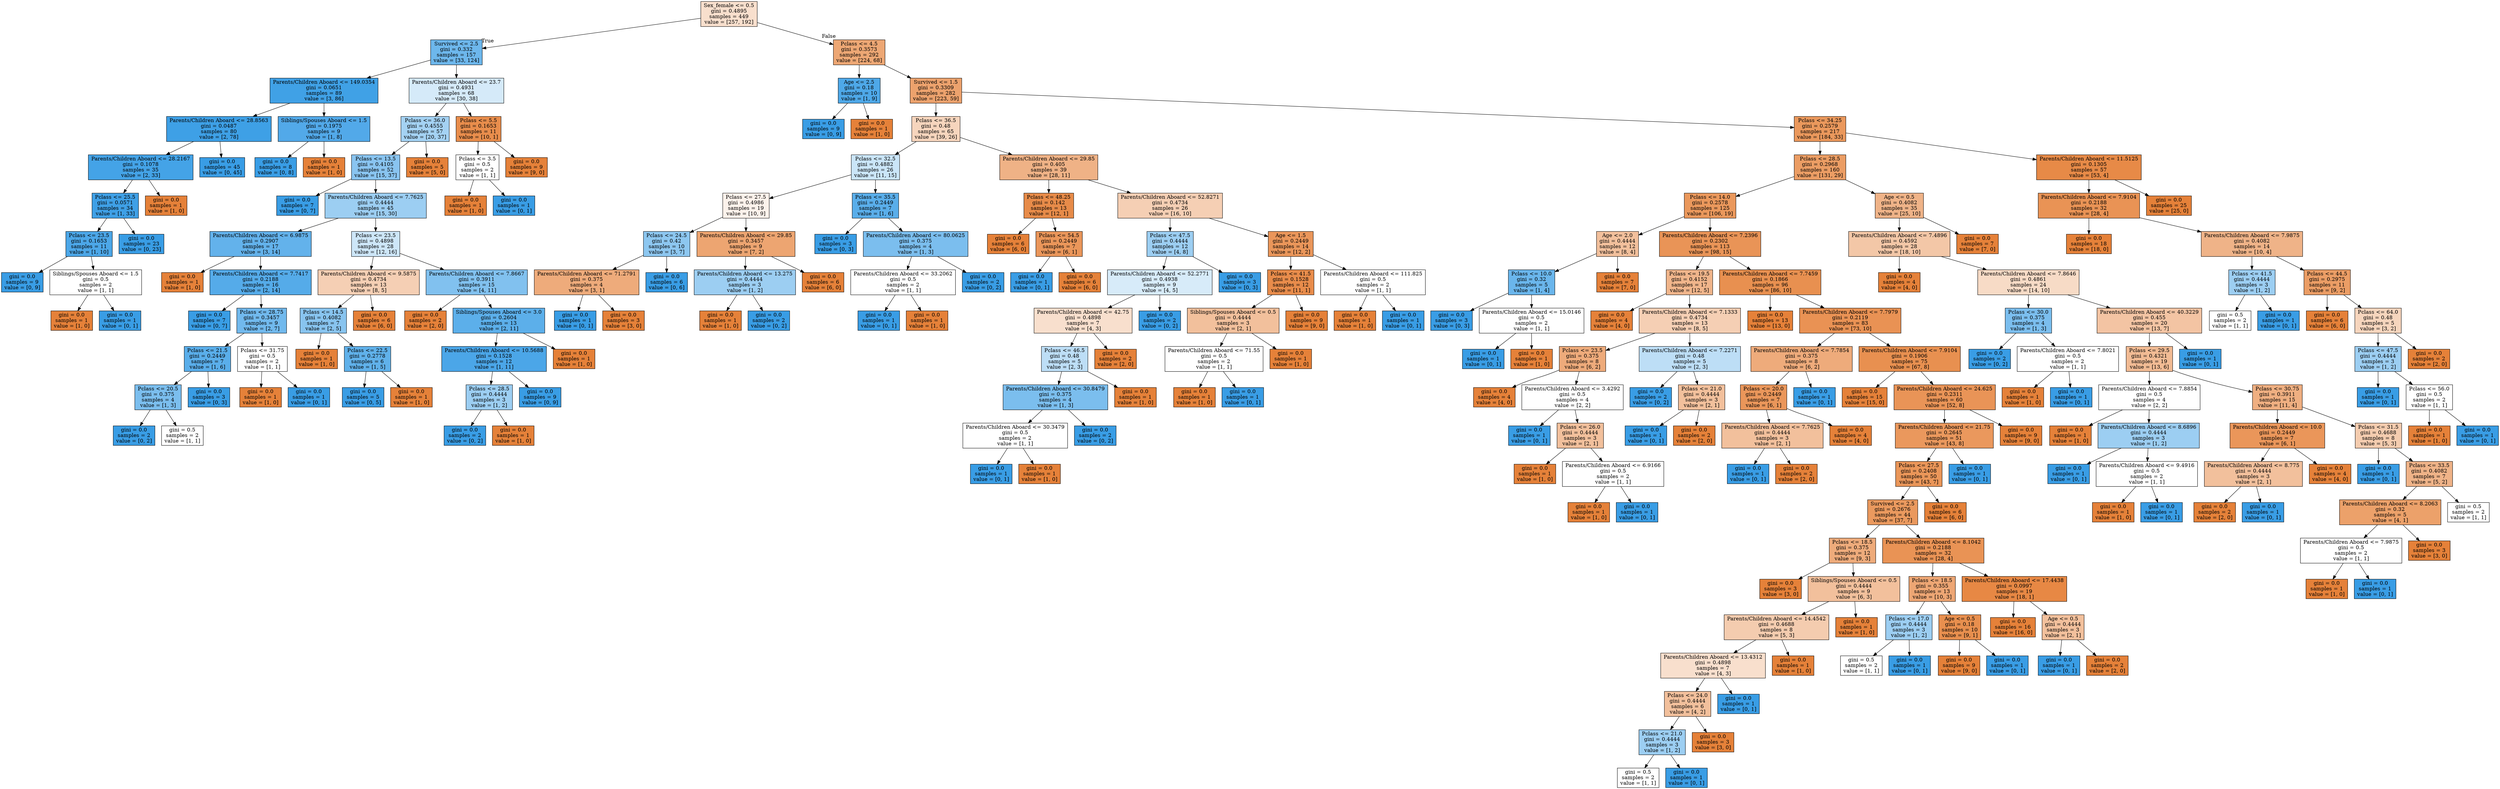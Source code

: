 digraph Tree {
node [shape=box, style="filled", color="black"] ;
0 [label="Sex_female <= 0.5\ngini = 0.4895\nsamples = 449\nvalue = [257, 192]", fillcolor="#e5813940"] ;
1 [label="Survived <= 2.5\ngini = 0.332\nsamples = 157\nvalue = [33, 124]", fillcolor="#399de5bb"] ;
0 -> 1 [labeldistance=2.5, labelangle=45, headlabel="True"] ;
2 [label="Parents/Children Aboard <= 149.0354\ngini = 0.0651\nsamples = 89\nvalue = [3, 86]", fillcolor="#399de5f6"] ;
1 -> 2 ;
3 [label="Parents/Children Aboard <= 28.8563\ngini = 0.0487\nsamples = 80\nvalue = [2, 78]", fillcolor="#399de5f8"] ;
2 -> 3 ;
4 [label="Parents/Children Aboard <= 28.2167\ngini = 0.1078\nsamples = 35\nvalue = [2, 33]", fillcolor="#399de5f0"] ;
3 -> 4 ;
5 [label="Pclass <= 25.5\ngini = 0.0571\nsamples = 34\nvalue = [1, 33]", fillcolor="#399de5f7"] ;
4 -> 5 ;
6 [label="Pclass <= 23.5\ngini = 0.1653\nsamples = 11\nvalue = [1, 10]", fillcolor="#399de5e6"] ;
5 -> 6 ;
7 [label="gini = 0.0\nsamples = 9\nvalue = [0, 9]", fillcolor="#399de5ff"] ;
6 -> 7 ;
8 [label="Siblings/Spouses Aboard <= 1.5\ngini = 0.5\nsamples = 2\nvalue = [1, 1]", fillcolor="#e5813900"] ;
6 -> 8 ;
9 [label="gini = 0.0\nsamples = 1\nvalue = [1, 0]", fillcolor="#e58139ff"] ;
8 -> 9 ;
10 [label="gini = 0.0\nsamples = 1\nvalue = [0, 1]", fillcolor="#399de5ff"] ;
8 -> 10 ;
11 [label="gini = 0.0\nsamples = 23\nvalue = [0, 23]", fillcolor="#399de5ff"] ;
5 -> 11 ;
12 [label="gini = 0.0\nsamples = 1\nvalue = [1, 0]", fillcolor="#e58139ff"] ;
4 -> 12 ;
13 [label="gini = 0.0\nsamples = 45\nvalue = [0, 45]", fillcolor="#399de5ff"] ;
3 -> 13 ;
14 [label="Siblings/Spouses Aboard <= 1.5\ngini = 0.1975\nsamples = 9\nvalue = [1, 8]", fillcolor="#399de5df"] ;
2 -> 14 ;
15 [label="gini = 0.0\nsamples = 8\nvalue = [0, 8]", fillcolor="#399de5ff"] ;
14 -> 15 ;
16 [label="gini = 0.0\nsamples = 1\nvalue = [1, 0]", fillcolor="#e58139ff"] ;
14 -> 16 ;
17 [label="Parents/Children Aboard <= 23.7\ngini = 0.4931\nsamples = 68\nvalue = [30, 38]", fillcolor="#399de536"] ;
1 -> 17 ;
18 [label="Pclass <= 36.0\ngini = 0.4555\nsamples = 57\nvalue = [20, 37]", fillcolor="#399de575"] ;
17 -> 18 ;
19 [label="Pclass <= 13.5\ngini = 0.4105\nsamples = 52\nvalue = [15, 37]", fillcolor="#399de598"] ;
18 -> 19 ;
20 [label="gini = 0.0\nsamples = 7\nvalue = [0, 7]", fillcolor="#399de5ff"] ;
19 -> 20 ;
21 [label="Parents/Children Aboard <= 7.7625\ngini = 0.4444\nsamples = 45\nvalue = [15, 30]", fillcolor="#399de57f"] ;
19 -> 21 ;
22 [label="Parents/Children Aboard <= 6.9875\ngini = 0.2907\nsamples = 17\nvalue = [3, 14]", fillcolor="#399de5c8"] ;
21 -> 22 ;
23 [label="gini = 0.0\nsamples = 1\nvalue = [1, 0]", fillcolor="#e58139ff"] ;
22 -> 23 ;
24 [label="Parents/Children Aboard <= 7.7417\ngini = 0.2188\nsamples = 16\nvalue = [2, 14]", fillcolor="#399de5db"] ;
22 -> 24 ;
25 [label="gini = 0.0\nsamples = 7\nvalue = [0, 7]", fillcolor="#399de5ff"] ;
24 -> 25 ;
26 [label="Pclass <= 28.75\ngini = 0.3457\nsamples = 9\nvalue = [2, 7]", fillcolor="#399de5b6"] ;
24 -> 26 ;
27 [label="Pclass <= 21.5\ngini = 0.2449\nsamples = 7\nvalue = [1, 6]", fillcolor="#399de5d4"] ;
26 -> 27 ;
28 [label="Pclass <= 20.5\ngini = 0.375\nsamples = 4\nvalue = [1, 3]", fillcolor="#399de5aa"] ;
27 -> 28 ;
29 [label="gini = 0.0\nsamples = 2\nvalue = [0, 2]", fillcolor="#399de5ff"] ;
28 -> 29 ;
30 [label="gini = 0.5\nsamples = 2\nvalue = [1, 1]", fillcolor="#e5813900"] ;
28 -> 30 ;
31 [label="gini = 0.0\nsamples = 3\nvalue = [0, 3]", fillcolor="#399de5ff"] ;
27 -> 31 ;
32 [label="Pclass <= 31.75\ngini = 0.5\nsamples = 2\nvalue = [1, 1]", fillcolor="#e5813900"] ;
26 -> 32 ;
33 [label="gini = 0.0\nsamples = 1\nvalue = [1, 0]", fillcolor="#e58139ff"] ;
32 -> 33 ;
34 [label="gini = 0.0\nsamples = 1\nvalue = [0, 1]", fillcolor="#399de5ff"] ;
32 -> 34 ;
35 [label="Pclass <= 23.5\ngini = 0.4898\nsamples = 28\nvalue = [12, 16]", fillcolor="#399de540"] ;
21 -> 35 ;
36 [label="Parents/Children Aboard <= 9.5875\ngini = 0.4734\nsamples = 13\nvalue = [8, 5]", fillcolor="#e5813960"] ;
35 -> 36 ;
37 [label="Pclass <= 14.5\ngini = 0.4082\nsamples = 7\nvalue = [2, 5]", fillcolor="#399de599"] ;
36 -> 37 ;
38 [label="gini = 0.0\nsamples = 1\nvalue = [1, 0]", fillcolor="#e58139ff"] ;
37 -> 38 ;
39 [label="Pclass <= 22.5\ngini = 0.2778\nsamples = 6\nvalue = [1, 5]", fillcolor="#399de5cc"] ;
37 -> 39 ;
40 [label="gini = 0.0\nsamples = 5\nvalue = [0, 5]", fillcolor="#399de5ff"] ;
39 -> 40 ;
41 [label="gini = 0.0\nsamples = 1\nvalue = [1, 0]", fillcolor="#e58139ff"] ;
39 -> 41 ;
42 [label="gini = 0.0\nsamples = 6\nvalue = [6, 0]", fillcolor="#e58139ff"] ;
36 -> 42 ;
43 [label="Parents/Children Aboard <= 7.8667\ngini = 0.3911\nsamples = 15\nvalue = [4, 11]", fillcolor="#399de5a2"] ;
35 -> 43 ;
44 [label="gini = 0.0\nsamples = 2\nvalue = [2, 0]", fillcolor="#e58139ff"] ;
43 -> 44 ;
45 [label="Siblings/Spouses Aboard <= 3.0\ngini = 0.2604\nsamples = 13\nvalue = [2, 11]", fillcolor="#399de5d1"] ;
43 -> 45 ;
46 [label="Parents/Children Aboard <= 10.5688\ngini = 0.1528\nsamples = 12\nvalue = [1, 11]", fillcolor="#399de5e8"] ;
45 -> 46 ;
47 [label="Pclass <= 28.5\ngini = 0.4444\nsamples = 3\nvalue = [1, 2]", fillcolor="#399de57f"] ;
46 -> 47 ;
48 [label="gini = 0.0\nsamples = 2\nvalue = [0, 2]", fillcolor="#399de5ff"] ;
47 -> 48 ;
49 [label="gini = 0.0\nsamples = 1\nvalue = [1, 0]", fillcolor="#e58139ff"] ;
47 -> 49 ;
50 [label="gini = 0.0\nsamples = 9\nvalue = [0, 9]", fillcolor="#399de5ff"] ;
46 -> 50 ;
51 [label="gini = 0.0\nsamples = 1\nvalue = [1, 0]", fillcolor="#e58139ff"] ;
45 -> 51 ;
52 [label="gini = 0.0\nsamples = 5\nvalue = [5, 0]", fillcolor="#e58139ff"] ;
18 -> 52 ;
53 [label="Pclass <= 5.5\ngini = 0.1653\nsamples = 11\nvalue = [10, 1]", fillcolor="#e58139e6"] ;
17 -> 53 ;
54 [label="Pclass <= 3.5\ngini = 0.5\nsamples = 2\nvalue = [1, 1]", fillcolor="#e5813900"] ;
53 -> 54 ;
55 [label="gini = 0.0\nsamples = 1\nvalue = [1, 0]", fillcolor="#e58139ff"] ;
54 -> 55 ;
56 [label="gini = 0.0\nsamples = 1\nvalue = [0, 1]", fillcolor="#399de5ff"] ;
54 -> 56 ;
57 [label="gini = 0.0\nsamples = 9\nvalue = [9, 0]", fillcolor="#e58139ff"] ;
53 -> 57 ;
58 [label="Pclass <= 4.5\ngini = 0.3573\nsamples = 292\nvalue = [224, 68]", fillcolor="#e58139b2"] ;
0 -> 58 [labeldistance=2.5, labelangle=-45, headlabel="False"] ;
59 [label="Age <= 2.5\ngini = 0.18\nsamples = 10\nvalue = [1, 9]", fillcolor="#399de5e3"] ;
58 -> 59 ;
60 [label="gini = 0.0\nsamples = 9\nvalue = [0, 9]", fillcolor="#399de5ff"] ;
59 -> 60 ;
61 [label="gini = 0.0\nsamples = 1\nvalue = [1, 0]", fillcolor="#e58139ff"] ;
59 -> 61 ;
62 [label="Survived <= 1.5\ngini = 0.3309\nsamples = 282\nvalue = [223, 59]", fillcolor="#e58139bc"] ;
58 -> 62 ;
63 [label="Pclass <= 36.5\ngini = 0.48\nsamples = 65\nvalue = [39, 26]", fillcolor="#e5813955"] ;
62 -> 63 ;
64 [label="Pclass <= 32.5\ngini = 0.4882\nsamples = 26\nvalue = [11, 15]", fillcolor="#399de544"] ;
63 -> 64 ;
65 [label="Pclass <= 27.5\ngini = 0.4986\nsamples = 19\nvalue = [10, 9]", fillcolor="#e5813919"] ;
64 -> 65 ;
66 [label="Pclass <= 24.5\ngini = 0.42\nsamples = 10\nvalue = [3, 7]", fillcolor="#399de592"] ;
65 -> 66 ;
67 [label="Parents/Children Aboard <= 71.2791\ngini = 0.375\nsamples = 4\nvalue = [3, 1]", fillcolor="#e58139aa"] ;
66 -> 67 ;
68 [label="gini = 0.0\nsamples = 1\nvalue = [0, 1]", fillcolor="#399de5ff"] ;
67 -> 68 ;
69 [label="gini = 0.0\nsamples = 3\nvalue = [3, 0]", fillcolor="#e58139ff"] ;
67 -> 69 ;
70 [label="gini = 0.0\nsamples = 6\nvalue = [0, 6]", fillcolor="#399de5ff"] ;
66 -> 70 ;
71 [label="Parents/Children Aboard <= 29.85\ngini = 0.3457\nsamples = 9\nvalue = [7, 2]", fillcolor="#e58139b6"] ;
65 -> 71 ;
72 [label="Parents/Children Aboard <= 13.275\ngini = 0.4444\nsamples = 3\nvalue = [1, 2]", fillcolor="#399de57f"] ;
71 -> 72 ;
73 [label="gini = 0.0\nsamples = 1\nvalue = [1, 0]", fillcolor="#e58139ff"] ;
72 -> 73 ;
74 [label="gini = 0.0\nsamples = 2\nvalue = [0, 2]", fillcolor="#399de5ff"] ;
72 -> 74 ;
75 [label="gini = 0.0\nsamples = 6\nvalue = [6, 0]", fillcolor="#e58139ff"] ;
71 -> 75 ;
76 [label="Pclass <= 35.5\ngini = 0.2449\nsamples = 7\nvalue = [1, 6]", fillcolor="#399de5d4"] ;
64 -> 76 ;
77 [label="gini = 0.0\nsamples = 3\nvalue = [0, 3]", fillcolor="#399de5ff"] ;
76 -> 77 ;
78 [label="Parents/Children Aboard <= 80.0625\ngini = 0.375\nsamples = 4\nvalue = [1, 3]", fillcolor="#399de5aa"] ;
76 -> 78 ;
79 [label="Parents/Children Aboard <= 33.2062\ngini = 0.5\nsamples = 2\nvalue = [1, 1]", fillcolor="#e5813900"] ;
78 -> 79 ;
80 [label="gini = 0.0\nsamples = 1\nvalue = [0, 1]", fillcolor="#399de5ff"] ;
79 -> 80 ;
81 [label="gini = 0.0\nsamples = 1\nvalue = [1, 0]", fillcolor="#e58139ff"] ;
79 -> 81 ;
82 [label="gini = 0.0\nsamples = 2\nvalue = [0, 2]", fillcolor="#399de5ff"] ;
78 -> 82 ;
83 [label="Parents/Children Aboard <= 29.85\ngini = 0.405\nsamples = 39\nvalue = [28, 11]", fillcolor="#e581399b"] ;
63 -> 83 ;
84 [label="Pclass <= 48.25\ngini = 0.142\nsamples = 13\nvalue = [12, 1]", fillcolor="#e58139ea"] ;
83 -> 84 ;
85 [label="gini = 0.0\nsamples = 6\nvalue = [6, 0]", fillcolor="#e58139ff"] ;
84 -> 85 ;
86 [label="Pclass <= 54.5\ngini = 0.2449\nsamples = 7\nvalue = [6, 1]", fillcolor="#e58139d4"] ;
84 -> 86 ;
87 [label="gini = 0.0\nsamples = 1\nvalue = [0, 1]", fillcolor="#399de5ff"] ;
86 -> 87 ;
88 [label="gini = 0.0\nsamples = 6\nvalue = [6, 0]", fillcolor="#e58139ff"] ;
86 -> 88 ;
89 [label="Parents/Children Aboard <= 52.8271\ngini = 0.4734\nsamples = 26\nvalue = [16, 10]", fillcolor="#e5813960"] ;
83 -> 89 ;
90 [label="Pclass <= 47.5\ngini = 0.4444\nsamples = 12\nvalue = [4, 8]", fillcolor="#399de57f"] ;
89 -> 90 ;
91 [label="Parents/Children Aboard <= 52.2771\ngini = 0.4938\nsamples = 9\nvalue = [4, 5]", fillcolor="#399de533"] ;
90 -> 91 ;
92 [label="Parents/Children Aboard <= 42.75\ngini = 0.4898\nsamples = 7\nvalue = [4, 3]", fillcolor="#e5813940"] ;
91 -> 92 ;
93 [label="Pclass <= 46.5\ngini = 0.48\nsamples = 5\nvalue = [2, 3]", fillcolor="#399de555"] ;
92 -> 93 ;
94 [label="Parents/Children Aboard <= 30.8479\ngini = 0.375\nsamples = 4\nvalue = [1, 3]", fillcolor="#399de5aa"] ;
93 -> 94 ;
95 [label="Parents/Children Aboard <= 30.3479\ngini = 0.5\nsamples = 2\nvalue = [1, 1]", fillcolor="#e5813900"] ;
94 -> 95 ;
96 [label="gini = 0.0\nsamples = 1\nvalue = [0, 1]", fillcolor="#399de5ff"] ;
95 -> 96 ;
97 [label="gini = 0.0\nsamples = 1\nvalue = [1, 0]", fillcolor="#e58139ff"] ;
95 -> 97 ;
98 [label="gini = 0.0\nsamples = 2\nvalue = [0, 2]", fillcolor="#399de5ff"] ;
94 -> 98 ;
99 [label="gini = 0.0\nsamples = 1\nvalue = [1, 0]", fillcolor="#e58139ff"] ;
93 -> 99 ;
100 [label="gini = 0.0\nsamples = 2\nvalue = [2, 0]", fillcolor="#e58139ff"] ;
92 -> 100 ;
101 [label="gini = 0.0\nsamples = 2\nvalue = [0, 2]", fillcolor="#399de5ff"] ;
91 -> 101 ;
102 [label="gini = 0.0\nsamples = 3\nvalue = [0, 3]", fillcolor="#399de5ff"] ;
90 -> 102 ;
103 [label="Age <= 1.5\ngini = 0.2449\nsamples = 14\nvalue = [12, 2]", fillcolor="#e58139d4"] ;
89 -> 103 ;
104 [label="Pclass <= 41.5\ngini = 0.1528\nsamples = 12\nvalue = [11, 1]", fillcolor="#e58139e8"] ;
103 -> 104 ;
105 [label="Siblings/Spouses Aboard <= 0.5\ngini = 0.4444\nsamples = 3\nvalue = [2, 1]", fillcolor="#e581397f"] ;
104 -> 105 ;
106 [label="Parents/Children Aboard <= 71.55\ngini = 0.5\nsamples = 2\nvalue = [1, 1]", fillcolor="#e5813900"] ;
105 -> 106 ;
107 [label="gini = 0.0\nsamples = 1\nvalue = [1, 0]", fillcolor="#e58139ff"] ;
106 -> 107 ;
108 [label="gini = 0.0\nsamples = 1\nvalue = [0, 1]", fillcolor="#399de5ff"] ;
106 -> 108 ;
109 [label="gini = 0.0\nsamples = 1\nvalue = [1, 0]", fillcolor="#e58139ff"] ;
105 -> 109 ;
110 [label="gini = 0.0\nsamples = 9\nvalue = [9, 0]", fillcolor="#e58139ff"] ;
104 -> 110 ;
111 [label="Parents/Children Aboard <= 111.825\ngini = 0.5\nsamples = 2\nvalue = [1, 1]", fillcolor="#e5813900"] ;
103 -> 111 ;
112 [label="gini = 0.0\nsamples = 1\nvalue = [1, 0]", fillcolor="#e58139ff"] ;
111 -> 112 ;
113 [label="gini = 0.0\nsamples = 1\nvalue = [0, 1]", fillcolor="#399de5ff"] ;
111 -> 113 ;
114 [label="Pclass <= 34.25\ngini = 0.2579\nsamples = 217\nvalue = [184, 33]", fillcolor="#e58139d1"] ;
62 -> 114 ;
115 [label="Pclass <= 28.5\ngini = 0.2968\nsamples = 160\nvalue = [131, 29]", fillcolor="#e58139c7"] ;
114 -> 115 ;
116 [label="Pclass <= 14.0\ngini = 0.2578\nsamples = 125\nvalue = [106, 19]", fillcolor="#e58139d1"] ;
115 -> 116 ;
117 [label="Age <= 2.0\ngini = 0.4444\nsamples = 12\nvalue = [8, 4]", fillcolor="#e581397f"] ;
116 -> 117 ;
118 [label="Pclass <= 10.0\ngini = 0.32\nsamples = 5\nvalue = [1, 4]", fillcolor="#399de5bf"] ;
117 -> 118 ;
119 [label="gini = 0.0\nsamples = 3\nvalue = [0, 3]", fillcolor="#399de5ff"] ;
118 -> 119 ;
120 [label="Parents/Children Aboard <= 15.0146\ngini = 0.5\nsamples = 2\nvalue = [1, 1]", fillcolor="#e5813900"] ;
118 -> 120 ;
121 [label="gini = 0.0\nsamples = 1\nvalue = [0, 1]", fillcolor="#399de5ff"] ;
120 -> 121 ;
122 [label="gini = 0.0\nsamples = 1\nvalue = [1, 0]", fillcolor="#e58139ff"] ;
120 -> 122 ;
123 [label="gini = 0.0\nsamples = 7\nvalue = [7, 0]", fillcolor="#e58139ff"] ;
117 -> 123 ;
124 [label="Parents/Children Aboard <= 7.2396\ngini = 0.2302\nsamples = 113\nvalue = [98, 15]", fillcolor="#e58139d8"] ;
116 -> 124 ;
125 [label="Pclass <= 19.5\ngini = 0.4152\nsamples = 17\nvalue = [12, 5]", fillcolor="#e5813995"] ;
124 -> 125 ;
126 [label="gini = 0.0\nsamples = 4\nvalue = [4, 0]", fillcolor="#e58139ff"] ;
125 -> 126 ;
127 [label="Parents/Children Aboard <= 7.1333\ngini = 0.4734\nsamples = 13\nvalue = [8, 5]", fillcolor="#e5813960"] ;
125 -> 127 ;
128 [label="Pclass <= 23.5\ngini = 0.375\nsamples = 8\nvalue = [6, 2]", fillcolor="#e58139aa"] ;
127 -> 128 ;
129 [label="gini = 0.0\nsamples = 4\nvalue = [4, 0]", fillcolor="#e58139ff"] ;
128 -> 129 ;
130 [label="Parents/Children Aboard <= 3.4292\ngini = 0.5\nsamples = 4\nvalue = [2, 2]", fillcolor="#e5813900"] ;
128 -> 130 ;
131 [label="gini = 0.0\nsamples = 1\nvalue = [0, 1]", fillcolor="#399de5ff"] ;
130 -> 131 ;
132 [label="Pclass <= 26.0\ngini = 0.4444\nsamples = 3\nvalue = [2, 1]", fillcolor="#e581397f"] ;
130 -> 132 ;
133 [label="gini = 0.0\nsamples = 1\nvalue = [1, 0]", fillcolor="#e58139ff"] ;
132 -> 133 ;
134 [label="Parents/Children Aboard <= 6.9166\ngini = 0.5\nsamples = 2\nvalue = [1, 1]", fillcolor="#e5813900"] ;
132 -> 134 ;
135 [label="gini = 0.0\nsamples = 1\nvalue = [1, 0]", fillcolor="#e58139ff"] ;
134 -> 135 ;
136 [label="gini = 0.0\nsamples = 1\nvalue = [0, 1]", fillcolor="#399de5ff"] ;
134 -> 136 ;
137 [label="Parents/Children Aboard <= 7.2271\ngini = 0.48\nsamples = 5\nvalue = [2, 3]", fillcolor="#399de555"] ;
127 -> 137 ;
138 [label="gini = 0.0\nsamples = 2\nvalue = [0, 2]", fillcolor="#399de5ff"] ;
137 -> 138 ;
139 [label="Pclass <= 21.0\ngini = 0.4444\nsamples = 3\nvalue = [2, 1]", fillcolor="#e581397f"] ;
137 -> 139 ;
140 [label="gini = 0.0\nsamples = 1\nvalue = [0, 1]", fillcolor="#399de5ff"] ;
139 -> 140 ;
141 [label="gini = 0.0\nsamples = 2\nvalue = [2, 0]", fillcolor="#e58139ff"] ;
139 -> 141 ;
142 [label="Parents/Children Aboard <= 7.7459\ngini = 0.1866\nsamples = 96\nvalue = [86, 10]", fillcolor="#e58139e1"] ;
124 -> 142 ;
143 [label="gini = 0.0\nsamples = 13\nvalue = [13, 0]", fillcolor="#e58139ff"] ;
142 -> 143 ;
144 [label="Parents/Children Aboard <= 7.7979\ngini = 0.2119\nsamples = 83\nvalue = [73, 10]", fillcolor="#e58139dc"] ;
142 -> 144 ;
145 [label="Parents/Children Aboard <= 7.7854\ngini = 0.375\nsamples = 8\nvalue = [6, 2]", fillcolor="#e58139aa"] ;
144 -> 145 ;
146 [label="Pclass <= 20.0\ngini = 0.2449\nsamples = 7\nvalue = [6, 1]", fillcolor="#e58139d4"] ;
145 -> 146 ;
147 [label="Parents/Children Aboard <= 7.7625\ngini = 0.4444\nsamples = 3\nvalue = [2, 1]", fillcolor="#e581397f"] ;
146 -> 147 ;
148 [label="gini = 0.0\nsamples = 1\nvalue = [0, 1]", fillcolor="#399de5ff"] ;
147 -> 148 ;
149 [label="gini = 0.0\nsamples = 2\nvalue = [2, 0]", fillcolor="#e58139ff"] ;
147 -> 149 ;
150 [label="gini = 0.0\nsamples = 4\nvalue = [4, 0]", fillcolor="#e58139ff"] ;
146 -> 150 ;
151 [label="gini = 0.0\nsamples = 1\nvalue = [0, 1]", fillcolor="#399de5ff"] ;
145 -> 151 ;
152 [label="Parents/Children Aboard <= 7.9104\ngini = 0.1906\nsamples = 75\nvalue = [67, 8]", fillcolor="#e58139e1"] ;
144 -> 152 ;
153 [label="gini = 0.0\nsamples = 15\nvalue = [15, 0]", fillcolor="#e58139ff"] ;
152 -> 153 ;
154 [label="Parents/Children Aboard <= 24.625\ngini = 0.2311\nsamples = 60\nvalue = [52, 8]", fillcolor="#e58139d8"] ;
152 -> 154 ;
155 [label="Parents/Children Aboard <= 21.75\ngini = 0.2645\nsamples = 51\nvalue = [43, 8]", fillcolor="#e58139d0"] ;
154 -> 155 ;
156 [label="Pclass <= 27.5\ngini = 0.2408\nsamples = 50\nvalue = [43, 7]", fillcolor="#e58139d5"] ;
155 -> 156 ;
157 [label="Survived <= 2.5\ngini = 0.2676\nsamples = 44\nvalue = [37, 7]", fillcolor="#e58139cf"] ;
156 -> 157 ;
158 [label="Pclass <= 18.5\ngini = 0.375\nsamples = 12\nvalue = [9, 3]", fillcolor="#e58139aa"] ;
157 -> 158 ;
159 [label="gini = 0.0\nsamples = 3\nvalue = [3, 0]", fillcolor="#e58139ff"] ;
158 -> 159 ;
160 [label="Siblings/Spouses Aboard <= 0.5\ngini = 0.4444\nsamples = 9\nvalue = [6, 3]", fillcolor="#e581397f"] ;
158 -> 160 ;
161 [label="Parents/Children Aboard <= 14.4542\ngini = 0.4688\nsamples = 8\nvalue = [5, 3]", fillcolor="#e5813966"] ;
160 -> 161 ;
162 [label="Parents/Children Aboard <= 13.4312\ngini = 0.4898\nsamples = 7\nvalue = [4, 3]", fillcolor="#e5813940"] ;
161 -> 162 ;
163 [label="Pclass <= 24.0\ngini = 0.4444\nsamples = 6\nvalue = [4, 2]", fillcolor="#e581397f"] ;
162 -> 163 ;
164 [label="Pclass <= 21.0\ngini = 0.4444\nsamples = 3\nvalue = [1, 2]", fillcolor="#399de57f"] ;
163 -> 164 ;
165 [label="gini = 0.5\nsamples = 2\nvalue = [1, 1]", fillcolor="#e5813900"] ;
164 -> 165 ;
166 [label="gini = 0.0\nsamples = 1\nvalue = [0, 1]", fillcolor="#399de5ff"] ;
164 -> 166 ;
167 [label="gini = 0.0\nsamples = 3\nvalue = [3, 0]", fillcolor="#e58139ff"] ;
163 -> 167 ;
168 [label="gini = 0.0\nsamples = 1\nvalue = [0, 1]", fillcolor="#399de5ff"] ;
162 -> 168 ;
169 [label="gini = 0.0\nsamples = 1\nvalue = [1, 0]", fillcolor="#e58139ff"] ;
161 -> 169 ;
170 [label="gini = 0.0\nsamples = 1\nvalue = [1, 0]", fillcolor="#e58139ff"] ;
160 -> 170 ;
171 [label="Parents/Children Aboard <= 8.1042\ngini = 0.2188\nsamples = 32\nvalue = [28, 4]", fillcolor="#e58139db"] ;
157 -> 171 ;
172 [label="Pclass <= 18.5\ngini = 0.355\nsamples = 13\nvalue = [10, 3]", fillcolor="#e58139b3"] ;
171 -> 172 ;
173 [label="Pclass <= 17.0\ngini = 0.4444\nsamples = 3\nvalue = [1, 2]", fillcolor="#399de57f"] ;
172 -> 173 ;
174 [label="gini = 0.5\nsamples = 2\nvalue = [1, 1]", fillcolor="#e5813900"] ;
173 -> 174 ;
175 [label="gini = 0.0\nsamples = 1\nvalue = [0, 1]", fillcolor="#399de5ff"] ;
173 -> 175 ;
176 [label="Age <= 0.5\ngini = 0.18\nsamples = 10\nvalue = [9, 1]", fillcolor="#e58139e3"] ;
172 -> 176 ;
177 [label="gini = 0.0\nsamples = 9\nvalue = [9, 0]", fillcolor="#e58139ff"] ;
176 -> 177 ;
178 [label="gini = 0.0\nsamples = 1\nvalue = [0, 1]", fillcolor="#399de5ff"] ;
176 -> 178 ;
179 [label="Parents/Children Aboard <= 17.4438\ngini = 0.0997\nsamples = 19\nvalue = [18, 1]", fillcolor="#e58139f1"] ;
171 -> 179 ;
180 [label="gini = 0.0\nsamples = 16\nvalue = [16, 0]", fillcolor="#e58139ff"] ;
179 -> 180 ;
181 [label="Age <= 0.5\ngini = 0.4444\nsamples = 3\nvalue = [2, 1]", fillcolor="#e581397f"] ;
179 -> 181 ;
182 [label="gini = 0.0\nsamples = 1\nvalue = [0, 1]", fillcolor="#399de5ff"] ;
181 -> 182 ;
183 [label="gini = 0.0\nsamples = 2\nvalue = [2, 0]", fillcolor="#e58139ff"] ;
181 -> 183 ;
184 [label="gini = 0.0\nsamples = 6\nvalue = [6, 0]", fillcolor="#e58139ff"] ;
156 -> 184 ;
185 [label="gini = 0.0\nsamples = 1\nvalue = [0, 1]", fillcolor="#399de5ff"] ;
155 -> 185 ;
186 [label="gini = 0.0\nsamples = 9\nvalue = [9, 0]", fillcolor="#e58139ff"] ;
154 -> 186 ;
187 [label="Age <= 0.5\ngini = 0.4082\nsamples = 35\nvalue = [25, 10]", fillcolor="#e5813999"] ;
115 -> 187 ;
188 [label="Parents/Children Aboard <= 7.4896\ngini = 0.4592\nsamples = 28\nvalue = [18, 10]", fillcolor="#e5813971"] ;
187 -> 188 ;
189 [label="gini = 0.0\nsamples = 4\nvalue = [4, 0]", fillcolor="#e58139ff"] ;
188 -> 189 ;
190 [label="Parents/Children Aboard <= 7.8646\ngini = 0.4861\nsamples = 24\nvalue = [14, 10]", fillcolor="#e5813949"] ;
188 -> 190 ;
191 [label="Pclass <= 30.0\ngini = 0.375\nsamples = 4\nvalue = [1, 3]", fillcolor="#399de5aa"] ;
190 -> 191 ;
192 [label="gini = 0.0\nsamples = 2\nvalue = [0, 2]", fillcolor="#399de5ff"] ;
191 -> 192 ;
193 [label="Parents/Children Aboard <= 7.8021\ngini = 0.5\nsamples = 2\nvalue = [1, 1]", fillcolor="#e5813900"] ;
191 -> 193 ;
194 [label="gini = 0.0\nsamples = 1\nvalue = [1, 0]", fillcolor="#e58139ff"] ;
193 -> 194 ;
195 [label="gini = 0.0\nsamples = 1\nvalue = [0, 1]", fillcolor="#399de5ff"] ;
193 -> 195 ;
196 [label="Parents/Children Aboard <= 40.3229\ngini = 0.455\nsamples = 20\nvalue = [13, 7]", fillcolor="#e5813976"] ;
190 -> 196 ;
197 [label="Pclass <= 29.5\ngini = 0.4321\nsamples = 19\nvalue = [13, 6]", fillcolor="#e5813989"] ;
196 -> 197 ;
198 [label="Parents/Children Aboard <= 7.8854\ngini = 0.5\nsamples = 4\nvalue = [2, 2]", fillcolor="#e5813900"] ;
197 -> 198 ;
199 [label="gini = 0.0\nsamples = 1\nvalue = [1, 0]", fillcolor="#e58139ff"] ;
198 -> 199 ;
200 [label="Parents/Children Aboard <= 8.6896\ngini = 0.4444\nsamples = 3\nvalue = [1, 2]", fillcolor="#399de57f"] ;
198 -> 200 ;
201 [label="gini = 0.0\nsamples = 1\nvalue = [0, 1]", fillcolor="#399de5ff"] ;
200 -> 201 ;
202 [label="Parents/Children Aboard <= 9.4916\ngini = 0.5\nsamples = 2\nvalue = [1, 1]", fillcolor="#e5813900"] ;
200 -> 202 ;
203 [label="gini = 0.0\nsamples = 1\nvalue = [1, 0]", fillcolor="#e58139ff"] ;
202 -> 203 ;
204 [label="gini = 0.0\nsamples = 1\nvalue = [0, 1]", fillcolor="#399de5ff"] ;
202 -> 204 ;
205 [label="Pclass <= 30.75\ngini = 0.3911\nsamples = 15\nvalue = [11, 4]", fillcolor="#e58139a2"] ;
197 -> 205 ;
206 [label="Parents/Children Aboard <= 10.0\ngini = 0.2449\nsamples = 7\nvalue = [6, 1]", fillcolor="#e58139d4"] ;
205 -> 206 ;
207 [label="Parents/Children Aboard <= 8.775\ngini = 0.4444\nsamples = 3\nvalue = [2, 1]", fillcolor="#e581397f"] ;
206 -> 207 ;
208 [label="gini = 0.0\nsamples = 2\nvalue = [2, 0]", fillcolor="#e58139ff"] ;
207 -> 208 ;
209 [label="gini = 0.0\nsamples = 1\nvalue = [0, 1]", fillcolor="#399de5ff"] ;
207 -> 209 ;
210 [label="gini = 0.0\nsamples = 4\nvalue = [4, 0]", fillcolor="#e58139ff"] ;
206 -> 210 ;
211 [label="Pclass <= 31.5\ngini = 0.4688\nsamples = 8\nvalue = [5, 3]", fillcolor="#e5813966"] ;
205 -> 211 ;
212 [label="gini = 0.0\nsamples = 1\nvalue = [0, 1]", fillcolor="#399de5ff"] ;
211 -> 212 ;
213 [label="Pclass <= 33.5\ngini = 0.4082\nsamples = 7\nvalue = [5, 2]", fillcolor="#e5813999"] ;
211 -> 213 ;
214 [label="Parents/Children Aboard <= 8.2063\ngini = 0.32\nsamples = 5\nvalue = [4, 1]", fillcolor="#e58139bf"] ;
213 -> 214 ;
215 [label="Parents/Children Aboard <= 7.9875\ngini = 0.5\nsamples = 2\nvalue = [1, 1]", fillcolor="#e5813900"] ;
214 -> 215 ;
216 [label="gini = 0.0\nsamples = 1\nvalue = [1, 0]", fillcolor="#e58139ff"] ;
215 -> 216 ;
217 [label="gini = 0.0\nsamples = 1\nvalue = [0, 1]", fillcolor="#399de5ff"] ;
215 -> 217 ;
218 [label="gini = 0.0\nsamples = 3\nvalue = [3, 0]", fillcolor="#e58139ff"] ;
214 -> 218 ;
219 [label="gini = 0.5\nsamples = 2\nvalue = [1, 1]", fillcolor="#e5813900"] ;
213 -> 219 ;
220 [label="gini = 0.0\nsamples = 1\nvalue = [0, 1]", fillcolor="#399de5ff"] ;
196 -> 220 ;
221 [label="gini = 0.0\nsamples = 7\nvalue = [7, 0]", fillcolor="#e58139ff"] ;
187 -> 221 ;
222 [label="Parents/Children Aboard <= 11.5125\ngini = 0.1305\nsamples = 57\nvalue = [53, 4]", fillcolor="#e58139ec"] ;
114 -> 222 ;
223 [label="Parents/Children Aboard <= 7.9104\ngini = 0.2188\nsamples = 32\nvalue = [28, 4]", fillcolor="#e58139db"] ;
222 -> 223 ;
224 [label="gini = 0.0\nsamples = 18\nvalue = [18, 0]", fillcolor="#e58139ff"] ;
223 -> 224 ;
225 [label="Parents/Children Aboard <= 7.9875\ngini = 0.4082\nsamples = 14\nvalue = [10, 4]", fillcolor="#e5813999"] ;
223 -> 225 ;
226 [label="Pclass <= 41.5\ngini = 0.4444\nsamples = 3\nvalue = [1, 2]", fillcolor="#399de57f"] ;
225 -> 226 ;
227 [label="gini = 0.5\nsamples = 2\nvalue = [1, 1]", fillcolor="#e5813900"] ;
226 -> 227 ;
228 [label="gini = 0.0\nsamples = 1\nvalue = [0, 1]", fillcolor="#399de5ff"] ;
226 -> 228 ;
229 [label="Pclass <= 44.5\ngini = 0.2975\nsamples = 11\nvalue = [9, 2]", fillcolor="#e58139c6"] ;
225 -> 229 ;
230 [label="gini = 0.0\nsamples = 6\nvalue = [6, 0]", fillcolor="#e58139ff"] ;
229 -> 230 ;
231 [label="Pclass <= 64.0\ngini = 0.48\nsamples = 5\nvalue = [3, 2]", fillcolor="#e5813955"] ;
229 -> 231 ;
232 [label="Pclass <= 47.5\ngini = 0.4444\nsamples = 3\nvalue = [1, 2]", fillcolor="#399de57f"] ;
231 -> 232 ;
233 [label="gini = 0.0\nsamples = 1\nvalue = [0, 1]", fillcolor="#399de5ff"] ;
232 -> 233 ;
234 [label="Pclass <= 56.0\ngini = 0.5\nsamples = 2\nvalue = [1, 1]", fillcolor="#e5813900"] ;
232 -> 234 ;
235 [label="gini = 0.0\nsamples = 1\nvalue = [1, 0]", fillcolor="#e58139ff"] ;
234 -> 235 ;
236 [label="gini = 0.0\nsamples = 1\nvalue = [0, 1]", fillcolor="#399de5ff"] ;
234 -> 236 ;
237 [label="gini = 0.0\nsamples = 2\nvalue = [2, 0]", fillcolor="#e58139ff"] ;
231 -> 237 ;
238 [label="gini = 0.0\nsamples = 25\nvalue = [25, 0]", fillcolor="#e58139ff"] ;
222 -> 238 ;
}